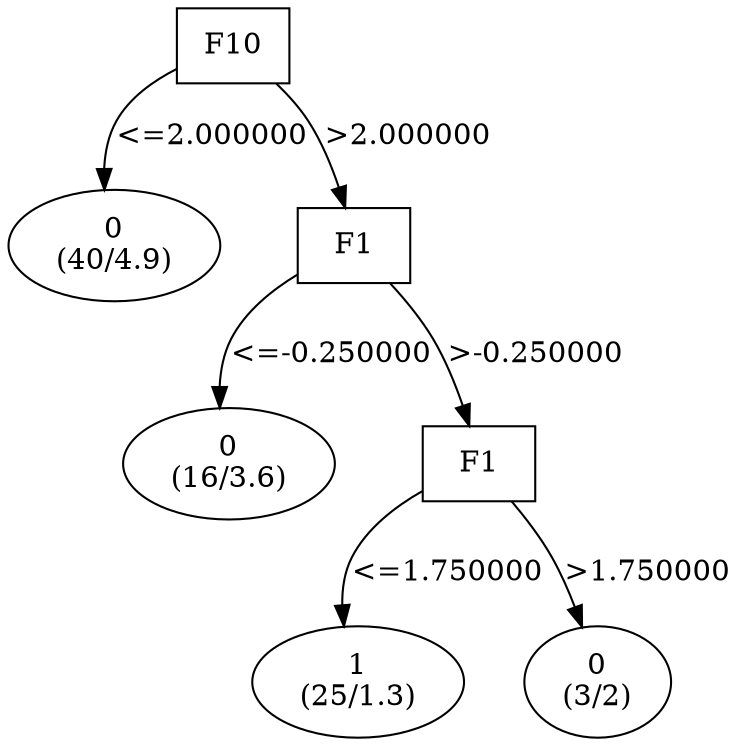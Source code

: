 digraph YaDT {
n0 [ shape=box, label="F10\n"]
n0 -> n1 [label="<=2.000000"]
n1 [ shape=ellipse, label="0\n(40/4.9)"]
n0 -> n2 [label=">2.000000"]
n2 [ shape=box, label="F1\n"]
n2 -> n3 [label="<=-0.250000"]
n3 [ shape=ellipse, label="0\n(16/3.6)"]
n2 -> n4 [label=">-0.250000"]
n4 [ shape=box, label="F1\n"]
n4 -> n5 [label="<=1.750000"]
n5 [ shape=ellipse, label="1\n(25/1.3)"]
n4 -> n6 [label=">1.750000"]
n6 [ shape=ellipse, label="0\n(3/2)"]
}

